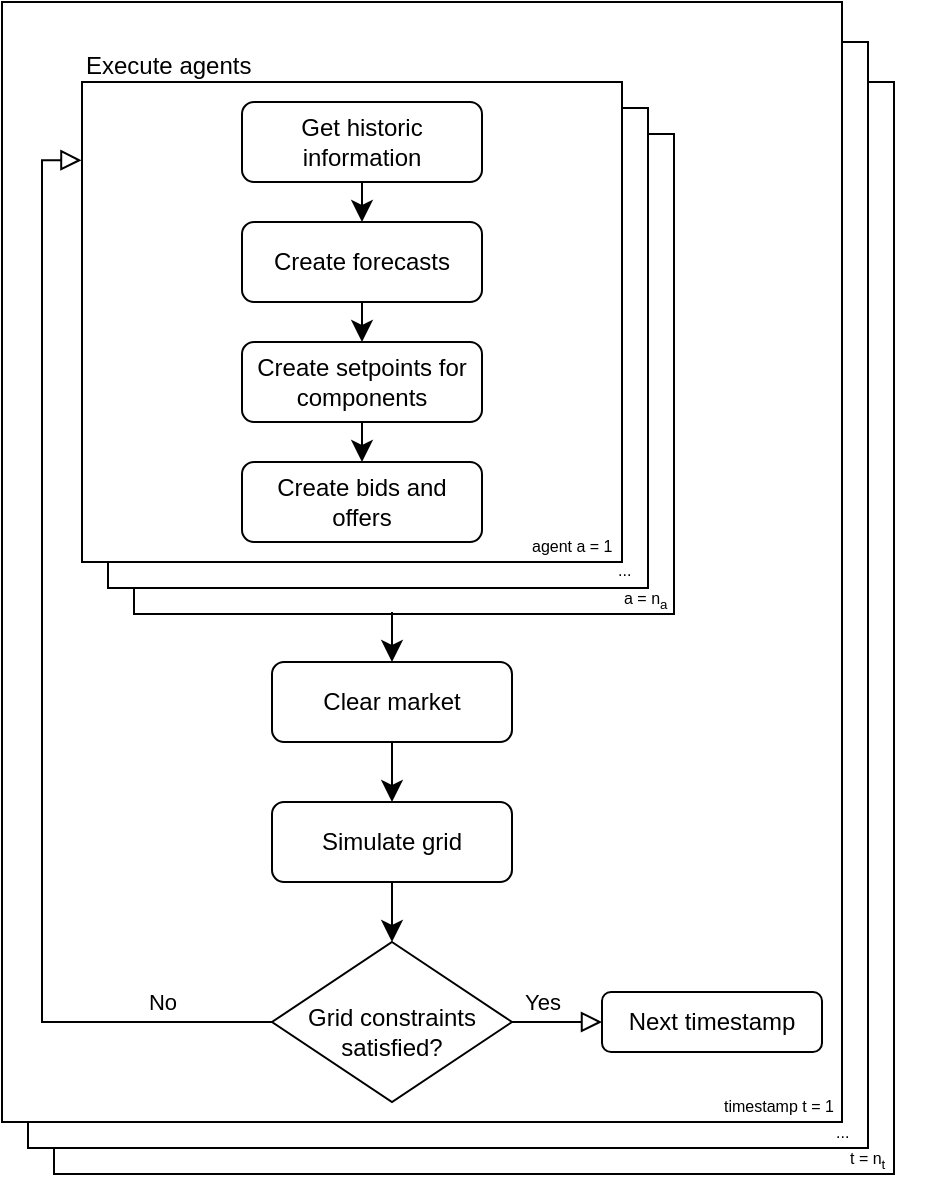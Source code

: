 <mxfile version="25.0.2">
  <diagram id="C5RBs43oDa-KdzZeNtuy" name="Page-1">
    <mxGraphModel dx="1162" dy="1142" grid="1" gridSize="10" guides="1" tooltips="1" connect="1" arrows="1" fold="1" page="1" pageScale="1" pageWidth="827" pageHeight="1169" math="0" shadow="0">
      <root>
        <mxCell id="WIyWlLk6GJQsqaUBKTNV-0" />
        <mxCell id="WIyWlLk6GJQsqaUBKTNV-1" parent="WIyWlLk6GJQsqaUBKTNV-0" />
        <mxCell id="D1yOK2QiC3vfASPMAtOF-109" value="" style="rounded=0;whiteSpace=wrap;html=1;" parent="WIyWlLk6GJQsqaUBKTNV-1" vertex="1">
          <mxGeometry x="1027" y="140" width="420" height="546" as="geometry" />
        </mxCell>
        <mxCell id="D1yOK2QiC3vfASPMAtOF-110" value="&lt;div align=&quot;left&quot;&gt;&lt;font&gt;t = n&lt;sub&gt;t&lt;br&gt;&lt;/sub&gt;&lt;/font&gt;&lt;/div&gt;" style="text;html=1;align=left;verticalAlign=middle;whiteSpace=wrap;rounded=0;fontSize=8;movable=1;resizable=1;rotatable=1;deletable=1;editable=1;locked=0;connectable=1;" parent="WIyWlLk6GJQsqaUBKTNV-1" vertex="1">
          <mxGeometry x="1423" y="669" width="40" height="20" as="geometry" />
        </mxCell>
        <mxCell id="D1yOK2QiC3vfASPMAtOF-107" value="" style="rounded=0;whiteSpace=wrap;html=1;" parent="WIyWlLk6GJQsqaUBKTNV-1" vertex="1">
          <mxGeometry x="1014" y="120" width="420" height="553" as="geometry" />
        </mxCell>
        <mxCell id="D1yOK2QiC3vfASPMAtOF-108" value="..." style="text;html=1;align=left;verticalAlign=middle;whiteSpace=wrap;rounded=0;fontSize=8;movable=1;resizable=1;rotatable=1;deletable=1;editable=1;locked=0;connectable=1;" parent="WIyWlLk6GJQsqaUBKTNV-1" vertex="1">
          <mxGeometry x="1416" y="655" width="40" height="20" as="geometry" />
        </mxCell>
        <mxCell id="D1yOK2QiC3vfASPMAtOF-51" value="" style="rounded=0;whiteSpace=wrap;html=1;" parent="WIyWlLk6GJQsqaUBKTNV-1" vertex="1">
          <mxGeometry x="1001" y="100" width="420" height="560" as="geometry" />
        </mxCell>
        <mxCell id="D1yOK2QiC3vfASPMAtOF-82" value="" style="rounded=0;whiteSpace=wrap;html=1;" parent="WIyWlLk6GJQsqaUBKTNV-1" vertex="1">
          <mxGeometry x="1067" y="166" width="270" height="240" as="geometry" />
        </mxCell>
        <mxCell id="D1yOK2QiC3vfASPMAtOF-83" value="&lt;div style=&quot;font-size: 12px;&quot; align=&quot;left&quot;&gt;&lt;font style=&quot;font-size: 12px;&quot;&gt;agent = 1&lt;br&gt;&lt;/font&gt;&lt;/div&gt;" style="text;html=1;align=left;verticalAlign=middle;whiteSpace=wrap;rounded=0;fontSize=16;movable=1;resizable=1;rotatable=1;deletable=1;editable=1;locked=0;connectable=1;" parent="WIyWlLk6GJQsqaUBKTNV-1" vertex="1">
          <mxGeometry x="1071" y="160" width="70" height="30" as="geometry" />
        </mxCell>
        <mxCell id="D1yOK2QiC3vfASPMAtOF-84" value="Get historic information" style="rounded=1;whiteSpace=wrap;html=1;fontSize=12;glass=0;strokeWidth=1;shadow=0;" parent="WIyWlLk6GJQsqaUBKTNV-1" vertex="1">
          <mxGeometry x="1141" y="170" width="120" height="40" as="geometry" />
        </mxCell>
        <mxCell id="D1yOK2QiC3vfASPMAtOF-85" value="Create forecasts" style="rounded=1;whiteSpace=wrap;html=1;fontSize=12;glass=0;strokeWidth=1;shadow=0;" parent="WIyWlLk6GJQsqaUBKTNV-1" vertex="1">
          <mxGeometry x="1141" y="230" width="120" height="40" as="geometry" />
        </mxCell>
        <mxCell id="D1yOK2QiC3vfASPMAtOF-86" value="Create setpoints for components" style="rounded=1;whiteSpace=wrap;html=1;fontSize=12;glass=0;strokeWidth=1;shadow=0;" parent="WIyWlLk6GJQsqaUBKTNV-1" vertex="1">
          <mxGeometry x="1141" y="290" width="120" height="40" as="geometry" />
        </mxCell>
        <mxCell id="D1yOK2QiC3vfASPMAtOF-87" value="" style="endArrow=classic;html=1;rounded=0;fontSize=12;startSize=8;endSize=8;curved=1;entryX=0.5;entryY=0;entryDx=0;entryDy=0;exitX=0.5;exitY=1;exitDx=0;exitDy=0;" parent="WIyWlLk6GJQsqaUBKTNV-1" source="D1yOK2QiC3vfASPMAtOF-84" target="D1yOK2QiC3vfASPMAtOF-85" edge="1">
          <mxGeometry width="50" height="50" relative="1" as="geometry">
            <mxPoint x="1111" y="200" as="sourcePoint" />
            <mxPoint x="1151" y="200" as="targetPoint" />
          </mxGeometry>
        </mxCell>
        <mxCell id="D1yOK2QiC3vfASPMAtOF-88" value="" style="endArrow=classic;html=1;rounded=0;fontSize=12;startSize=8;endSize=8;curved=1;entryX=0.5;entryY=0;entryDx=0;entryDy=0;exitX=0.5;exitY=1;exitDx=0;exitDy=0;" parent="WIyWlLk6GJQsqaUBKTNV-1" source="D1yOK2QiC3vfASPMAtOF-85" target="D1yOK2QiC3vfASPMAtOF-86" edge="1">
          <mxGeometry width="50" height="50" relative="1" as="geometry">
            <mxPoint x="1211" y="220" as="sourcePoint" />
            <mxPoint x="1211" y="240" as="targetPoint" />
          </mxGeometry>
        </mxCell>
        <mxCell id="D1yOK2QiC3vfASPMAtOF-89" value="Create bids and &lt;br&gt;offers" style="rounded=1;whiteSpace=wrap;html=1;fontSize=12;glass=0;strokeWidth=1;shadow=0;" parent="WIyWlLk6GJQsqaUBKTNV-1" vertex="1">
          <mxGeometry x="1141" y="350" width="120" height="40" as="geometry" />
        </mxCell>
        <mxCell id="D1yOK2QiC3vfASPMAtOF-90" value="" style="endArrow=classic;html=1;rounded=0;fontSize=12;startSize=8;endSize=8;curved=1;exitX=0.5;exitY=1;exitDx=0;exitDy=0;" parent="WIyWlLk6GJQsqaUBKTNV-1" source="D1yOK2QiC3vfASPMAtOF-86" target="D1yOK2QiC3vfASPMAtOF-89" edge="1">
          <mxGeometry width="50" height="50" relative="1" as="geometry">
            <mxPoint x="1211" y="280" as="sourcePoint" />
            <mxPoint x="1211" y="300" as="targetPoint" />
          </mxGeometry>
        </mxCell>
        <mxCell id="D1yOK2QiC3vfASPMAtOF-64" value="" style="rounded=0;whiteSpace=wrap;html=1;" parent="WIyWlLk6GJQsqaUBKTNV-1" vertex="1">
          <mxGeometry x="1054" y="153" width="270" height="240" as="geometry" />
        </mxCell>
        <mxCell id="D1yOK2QiC3vfASPMAtOF-65" value="&lt;div style=&quot;font-size: 12px;&quot; align=&quot;left&quot;&gt;&lt;font style=&quot;font-size: 12px;&quot;&gt;agent = 1&lt;br&gt;&lt;/font&gt;&lt;/div&gt;" style="text;html=1;align=left;verticalAlign=middle;whiteSpace=wrap;rounded=0;fontSize=16;movable=1;resizable=1;rotatable=1;deletable=1;editable=1;locked=0;connectable=1;" parent="WIyWlLk6GJQsqaUBKTNV-1" vertex="1">
          <mxGeometry x="1061" y="150" width="70" height="30" as="geometry" />
        </mxCell>
        <mxCell id="D1yOK2QiC3vfASPMAtOF-66" value="Get historic information" style="rounded=1;whiteSpace=wrap;html=1;fontSize=12;glass=0;strokeWidth=1;shadow=0;" parent="WIyWlLk6GJQsqaUBKTNV-1" vertex="1">
          <mxGeometry x="1131" y="160" width="120" height="40" as="geometry" />
        </mxCell>
        <mxCell id="D1yOK2QiC3vfASPMAtOF-67" value="Create forecasts" style="rounded=1;whiteSpace=wrap;html=1;fontSize=12;glass=0;strokeWidth=1;shadow=0;" parent="WIyWlLk6GJQsqaUBKTNV-1" vertex="1">
          <mxGeometry x="1131" y="220" width="120" height="40" as="geometry" />
        </mxCell>
        <mxCell id="D1yOK2QiC3vfASPMAtOF-68" value="Create setpoints for components" style="rounded=1;whiteSpace=wrap;html=1;fontSize=12;glass=0;strokeWidth=1;shadow=0;" parent="WIyWlLk6GJQsqaUBKTNV-1" vertex="1">
          <mxGeometry x="1131" y="280" width="120" height="40" as="geometry" />
        </mxCell>
        <mxCell id="D1yOK2QiC3vfASPMAtOF-69" value="" style="endArrow=classic;html=1;rounded=0;fontSize=12;startSize=8;endSize=8;curved=1;entryX=0.5;entryY=0;entryDx=0;entryDy=0;exitX=0.5;exitY=1;exitDx=0;exitDy=0;" parent="WIyWlLk6GJQsqaUBKTNV-1" source="D1yOK2QiC3vfASPMAtOF-66" target="D1yOK2QiC3vfASPMAtOF-67" edge="1">
          <mxGeometry width="50" height="50" relative="1" as="geometry">
            <mxPoint x="1101" y="190" as="sourcePoint" />
            <mxPoint x="1141" y="190" as="targetPoint" />
          </mxGeometry>
        </mxCell>
        <mxCell id="D1yOK2QiC3vfASPMAtOF-70" value="" style="endArrow=classic;html=1;rounded=0;fontSize=12;startSize=8;endSize=8;curved=1;entryX=0.5;entryY=0;entryDx=0;entryDy=0;exitX=0.5;exitY=1;exitDx=0;exitDy=0;" parent="WIyWlLk6GJQsqaUBKTNV-1" source="D1yOK2QiC3vfASPMAtOF-67" target="D1yOK2QiC3vfASPMAtOF-68" edge="1">
          <mxGeometry width="50" height="50" relative="1" as="geometry">
            <mxPoint x="1201" y="210" as="sourcePoint" />
            <mxPoint x="1201" y="230" as="targetPoint" />
          </mxGeometry>
        </mxCell>
        <mxCell id="D1yOK2QiC3vfASPMAtOF-71" value="Create bids and &lt;br&gt;offers" style="rounded=1;whiteSpace=wrap;html=1;fontSize=12;glass=0;strokeWidth=1;shadow=0;" parent="WIyWlLk6GJQsqaUBKTNV-1" vertex="1">
          <mxGeometry x="1131" y="340" width="120" height="40" as="geometry" />
        </mxCell>
        <mxCell id="D1yOK2QiC3vfASPMAtOF-72" value="" style="endArrow=classic;html=1;rounded=0;fontSize=12;startSize=8;endSize=8;curved=1;exitX=0.5;exitY=1;exitDx=0;exitDy=0;" parent="WIyWlLk6GJQsqaUBKTNV-1" source="D1yOK2QiC3vfASPMAtOF-68" target="D1yOK2QiC3vfASPMAtOF-71" edge="1">
          <mxGeometry width="50" height="50" relative="1" as="geometry">
            <mxPoint x="1201" y="270" as="sourcePoint" />
            <mxPoint x="1201" y="290" as="targetPoint" />
          </mxGeometry>
        </mxCell>
        <mxCell id="D1yOK2QiC3vfASPMAtOF-54" value="" style="rounded=0;whiteSpace=wrap;html=1;" parent="WIyWlLk6GJQsqaUBKTNV-1" vertex="1">
          <mxGeometry x="1041" y="140" width="270" height="240" as="geometry" />
        </mxCell>
        <mxCell id="D1yOK2QiC3vfASPMAtOF-56" value="&lt;font style=&quot;font-size: 12px;&quot;&gt;Execute agents&lt;br&gt;&lt;/font&gt;" style="text;html=1;align=left;verticalAlign=middle;whiteSpace=wrap;rounded=0;fontSize=16;movable=1;resizable=1;rotatable=1;deletable=1;editable=1;locked=0;connectable=1;" parent="WIyWlLk6GJQsqaUBKTNV-1" vertex="1">
          <mxGeometry x="1041" y="120" width="150" height="20" as="geometry" />
        </mxCell>
        <mxCell id="D1yOK2QiC3vfASPMAtOF-57" value="Get historic information" style="rounded=1;whiteSpace=wrap;html=1;fontSize=12;glass=0;strokeWidth=1;shadow=0;" parent="WIyWlLk6GJQsqaUBKTNV-1" vertex="1">
          <mxGeometry x="1121" y="150" width="120" height="40" as="geometry" />
        </mxCell>
        <mxCell id="D1yOK2QiC3vfASPMAtOF-58" value="Create forecasts" style="rounded=1;whiteSpace=wrap;html=1;fontSize=12;glass=0;strokeWidth=1;shadow=0;" parent="WIyWlLk6GJQsqaUBKTNV-1" vertex="1">
          <mxGeometry x="1121" y="210" width="120" height="40" as="geometry" />
        </mxCell>
        <mxCell id="D1yOK2QiC3vfASPMAtOF-59" value="Create setpoints for components" style="rounded=1;whiteSpace=wrap;html=1;fontSize=12;glass=0;strokeWidth=1;shadow=0;" parent="WIyWlLk6GJQsqaUBKTNV-1" vertex="1">
          <mxGeometry x="1121" y="270" width="120" height="40" as="geometry" />
        </mxCell>
        <mxCell id="D1yOK2QiC3vfASPMAtOF-60" value="" style="endArrow=classic;html=1;rounded=0;fontSize=12;startSize=8;endSize=8;curved=1;entryX=0.5;entryY=0;entryDx=0;entryDy=0;exitX=0.5;exitY=1;exitDx=0;exitDy=0;" parent="WIyWlLk6GJQsqaUBKTNV-1" source="D1yOK2QiC3vfASPMAtOF-57" target="D1yOK2QiC3vfASPMAtOF-58" edge="1">
          <mxGeometry width="50" height="50" relative="1" as="geometry">
            <mxPoint x="1091" y="180" as="sourcePoint" />
            <mxPoint x="1131" y="180" as="targetPoint" />
          </mxGeometry>
        </mxCell>
        <mxCell id="D1yOK2QiC3vfASPMAtOF-61" value="" style="endArrow=classic;html=1;rounded=0;fontSize=12;startSize=8;endSize=8;curved=1;entryX=0.5;entryY=0;entryDx=0;entryDy=0;exitX=0.5;exitY=1;exitDx=0;exitDy=0;" parent="WIyWlLk6GJQsqaUBKTNV-1" source="D1yOK2QiC3vfASPMAtOF-58" target="D1yOK2QiC3vfASPMAtOF-59" edge="1">
          <mxGeometry width="50" height="50" relative="1" as="geometry">
            <mxPoint x="1191" y="200" as="sourcePoint" />
            <mxPoint x="1191" y="220" as="targetPoint" />
          </mxGeometry>
        </mxCell>
        <mxCell id="D1yOK2QiC3vfASPMAtOF-62" value="Create bids and &lt;br&gt;offers" style="rounded=1;whiteSpace=wrap;html=1;fontSize=12;glass=0;strokeWidth=1;shadow=0;" parent="WIyWlLk6GJQsqaUBKTNV-1" vertex="1">
          <mxGeometry x="1121" y="330" width="120" height="40" as="geometry" />
        </mxCell>
        <mxCell id="D1yOK2QiC3vfASPMAtOF-63" value="" style="endArrow=classic;html=1;rounded=0;fontSize=12;startSize=8;endSize=8;curved=1;exitX=0.5;exitY=1;exitDx=0;exitDy=0;" parent="WIyWlLk6GJQsqaUBKTNV-1" source="D1yOK2QiC3vfASPMAtOF-59" target="D1yOK2QiC3vfASPMAtOF-62" edge="1">
          <mxGeometry width="50" height="50" relative="1" as="geometry">
            <mxPoint x="1191" y="260" as="sourcePoint" />
            <mxPoint x="1191" y="280" as="targetPoint" />
          </mxGeometry>
        </mxCell>
        <mxCell id="D1yOK2QiC3vfASPMAtOF-91" value="&lt;div style=&quot;&quot; align=&quot;left&quot;&gt;&lt;font style=&quot;&quot;&gt;&lt;font style=&quot;font-size: 8px;&quot;&gt;agent a = 1&lt;/font&gt;&lt;br&gt;&lt;/font&gt;&lt;/div&gt;" style="text;html=1;align=left;verticalAlign=middle;whiteSpace=wrap;rounded=0;fontSize=16;movable=1;resizable=1;rotatable=1;deletable=1;editable=1;locked=0;connectable=1;" parent="WIyWlLk6GJQsqaUBKTNV-1" vertex="1">
          <mxGeometry x="1264" y="359" width="49" height="20" as="geometry" />
        </mxCell>
        <mxCell id="D1yOK2QiC3vfASPMAtOF-92" value="..." style="text;html=1;align=left;verticalAlign=middle;whiteSpace=wrap;rounded=0;fontSize=8;movable=1;resizable=1;rotatable=1;deletable=1;editable=1;locked=0;connectable=1;" parent="WIyWlLk6GJQsqaUBKTNV-1" vertex="1">
          <mxGeometry x="1307" y="374" width="40" height="20" as="geometry" />
        </mxCell>
        <mxCell id="D1yOK2QiC3vfASPMAtOF-93" value="&lt;div align=&quot;left&quot;&gt;&lt;font&gt;a = n&lt;sub&gt;a&lt;br&gt;&lt;/sub&gt;&lt;/font&gt;&lt;/div&gt;" style="text;html=1;align=left;verticalAlign=middle;whiteSpace=wrap;rounded=0;fontSize=8;movable=1;resizable=1;rotatable=1;deletable=1;editable=1;locked=0;connectable=1;" parent="WIyWlLk6GJQsqaUBKTNV-1" vertex="1">
          <mxGeometry x="1310" y="389" width="40" height="20" as="geometry" />
        </mxCell>
        <mxCell id="D1yOK2QiC3vfASPMAtOF-94" value="&lt;div style=&quot;&quot; align=&quot;left&quot;&gt;&lt;font style=&quot;&quot;&gt;&lt;font style=&quot;font-size: 8px;&quot;&gt;timestamp t = 1&lt;/font&gt;&lt;br&gt;&lt;/font&gt;&lt;/div&gt;" style="text;html=1;align=left;verticalAlign=middle;whiteSpace=wrap;rounded=0;fontSize=16;movable=1;resizable=1;rotatable=1;deletable=1;editable=1;locked=0;connectable=1;" parent="WIyWlLk6GJQsqaUBKTNV-1" vertex="1">
          <mxGeometry x="1360" y="639" width="61" height="20" as="geometry" />
        </mxCell>
        <mxCell id="D1yOK2QiC3vfASPMAtOF-96" value="Clear market" style="rounded=1;whiteSpace=wrap;html=1;fontSize=12;glass=0;strokeWidth=1;shadow=0;" parent="WIyWlLk6GJQsqaUBKTNV-1" vertex="1">
          <mxGeometry x="1136" y="430" width="120" height="40" as="geometry" />
        </mxCell>
        <mxCell id="D1yOK2QiC3vfASPMAtOF-97" value="Simulate grid" style="rounded=1;whiteSpace=wrap;html=1;fontSize=12;glass=0;strokeWidth=1;shadow=0;" parent="WIyWlLk6GJQsqaUBKTNV-1" vertex="1">
          <mxGeometry x="1136" y="500" width="120" height="40" as="geometry" />
        </mxCell>
        <mxCell id="D1yOK2QiC3vfASPMAtOF-98" value="" style="endArrow=classic;html=1;rounded=0;fontSize=12;startSize=8;endSize=8;curved=1;entryX=0.5;entryY=0;entryDx=0;entryDy=0;" parent="WIyWlLk6GJQsqaUBKTNV-1" target="D1yOK2QiC3vfASPMAtOF-96" edge="1">
          <mxGeometry width="50" height="50" relative="1" as="geometry">
            <mxPoint x="1196" y="405" as="sourcePoint" />
            <mxPoint x="1215.99" y="160" as="targetPoint" />
          </mxGeometry>
        </mxCell>
        <mxCell id="D1yOK2QiC3vfASPMAtOF-99" value="" style="endArrow=classic;html=1;rounded=0;fontSize=12;startSize=8;endSize=8;curved=1;exitX=0.5;exitY=1;exitDx=0;exitDy=0;" parent="WIyWlLk6GJQsqaUBKTNV-1" source="D1yOK2QiC3vfASPMAtOF-96" target="D1yOK2QiC3vfASPMAtOF-97" edge="1">
          <mxGeometry width="50" height="50" relative="1" as="geometry">
            <mxPoint x="1206" y="400" as="sourcePoint" />
            <mxPoint x="1206" y="440" as="targetPoint" />
          </mxGeometry>
        </mxCell>
        <mxCell id="D1yOK2QiC3vfASPMAtOF-100" value="&lt;br&gt;Grid constraints satisfied?" style="rhombus;whiteSpace=wrap;html=1;shadow=0;fontFamily=Helvetica;fontSize=12;align=center;strokeWidth=1;spacing=6;spacingTop=-4;" parent="WIyWlLk6GJQsqaUBKTNV-1" vertex="1">
          <mxGeometry x="1136" y="570" width="120" height="80" as="geometry" />
        </mxCell>
        <mxCell id="D1yOK2QiC3vfASPMAtOF-101" value="No" style="edgeStyle=orthogonalEdgeStyle;rounded=0;html=1;jettySize=auto;orthogonalLoop=1;fontSize=11;endArrow=block;endFill=0;endSize=8;strokeWidth=1;shadow=0;labelBackgroundColor=none;exitX=0;exitY=0.5;exitDx=0;exitDy=0;entryX=-0.001;entryY=0.163;entryDx=0;entryDy=0;entryPerimeter=0;" parent="WIyWlLk6GJQsqaUBKTNV-1" source="D1yOK2QiC3vfASPMAtOF-100" target="D1yOK2QiC3vfASPMAtOF-54" edge="1">
          <mxGeometry x="-0.805" y="-10" relative="1" as="geometry">
            <mxPoint as="offset" />
            <mxPoint x="1115.99" y="390" as="sourcePoint" />
            <mxPoint x="1145.99" y="380" as="targetPoint" />
          </mxGeometry>
        </mxCell>
        <mxCell id="D1yOK2QiC3vfASPMAtOF-102" value="" style="endArrow=classic;html=1;rounded=0;fontSize=12;startSize=8;endSize=8;curved=1;entryX=0.5;entryY=0;entryDx=0;entryDy=0;exitX=0.5;exitY=1;exitDx=0;exitDy=0;" parent="WIyWlLk6GJQsqaUBKTNV-1" source="D1yOK2QiC3vfASPMAtOF-97" target="D1yOK2QiC3vfASPMAtOF-100" edge="1">
          <mxGeometry width="50" height="50" relative="1" as="geometry">
            <mxPoint x="1046" y="300" as="sourcePoint" />
            <mxPoint x="1045.8" y="330" as="targetPoint" />
          </mxGeometry>
        </mxCell>
        <mxCell id="D1yOK2QiC3vfASPMAtOF-104" value="Yes" style="edgeStyle=orthogonalEdgeStyle;rounded=0;html=1;jettySize=auto;orthogonalLoop=1;fontSize=11;endArrow=block;endFill=0;endSize=8;strokeWidth=1;shadow=0;labelBackgroundColor=none;exitX=1;exitY=0.5;exitDx=0;exitDy=0;entryX=0;entryY=0.5;entryDx=0;entryDy=0;" parent="WIyWlLk6GJQsqaUBKTNV-1" source="D1yOK2QiC3vfASPMAtOF-100" target="D1yOK2QiC3vfASPMAtOF-106" edge="1">
          <mxGeometry x="-0.333" y="10" relative="1" as="geometry">
            <mxPoint as="offset" />
            <mxPoint x="1146" y="620" as="sourcePoint" />
            <mxPoint x="1051" y="189" as="targetPoint" />
          </mxGeometry>
        </mxCell>
        <mxCell id="D1yOK2QiC3vfASPMAtOF-106" value="Next timestamp" style="rounded=1;whiteSpace=wrap;html=1;fontSize=12;glass=0;strokeWidth=1;shadow=0;" parent="WIyWlLk6GJQsqaUBKTNV-1" vertex="1">
          <mxGeometry x="1301" y="595" width="110" height="30" as="geometry" />
        </mxCell>
      </root>
    </mxGraphModel>
  </diagram>
</mxfile>
